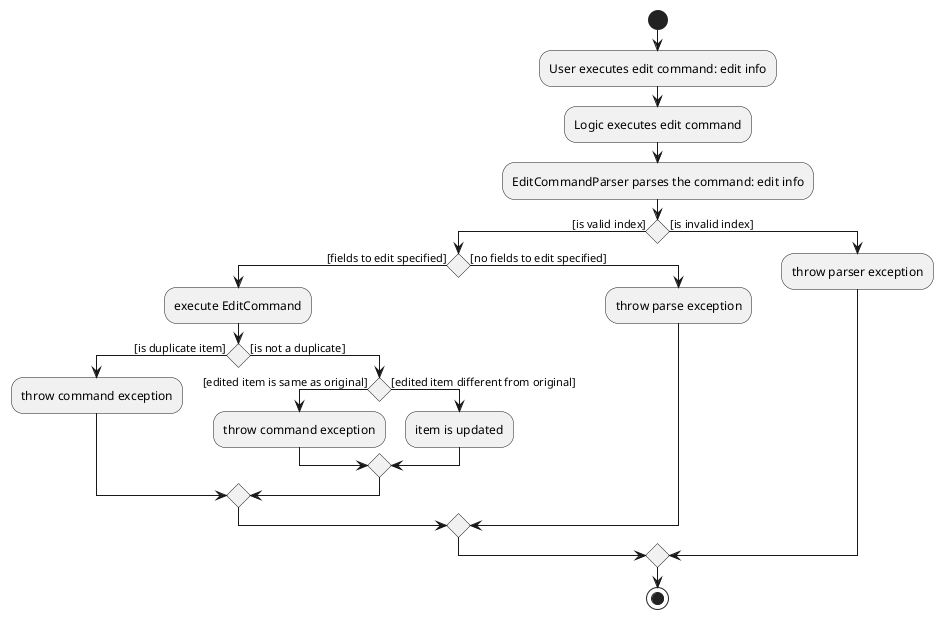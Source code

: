 @startuml
start
:User executes edit command: edit info;
:Logic executes edit command;
:EditCommandParser parses the command: edit info;

if () then ([is valid index])


    if () then ([fields to edit specified])
    :execute EditCommand;

        if () then ([is duplicate item])
        :throw command exception;

        else ([is not a duplicate])

            if () then ([edited item is same as original])
            :throw command exception;
            else ([edited item different from original])
            :item is updated;
            endif

        endif

    else ([no fields to edit specified])
    :throw parse exception;
    endif

else ([is invalid index])
    :throw parser exception;

endif
stop

@enduml

